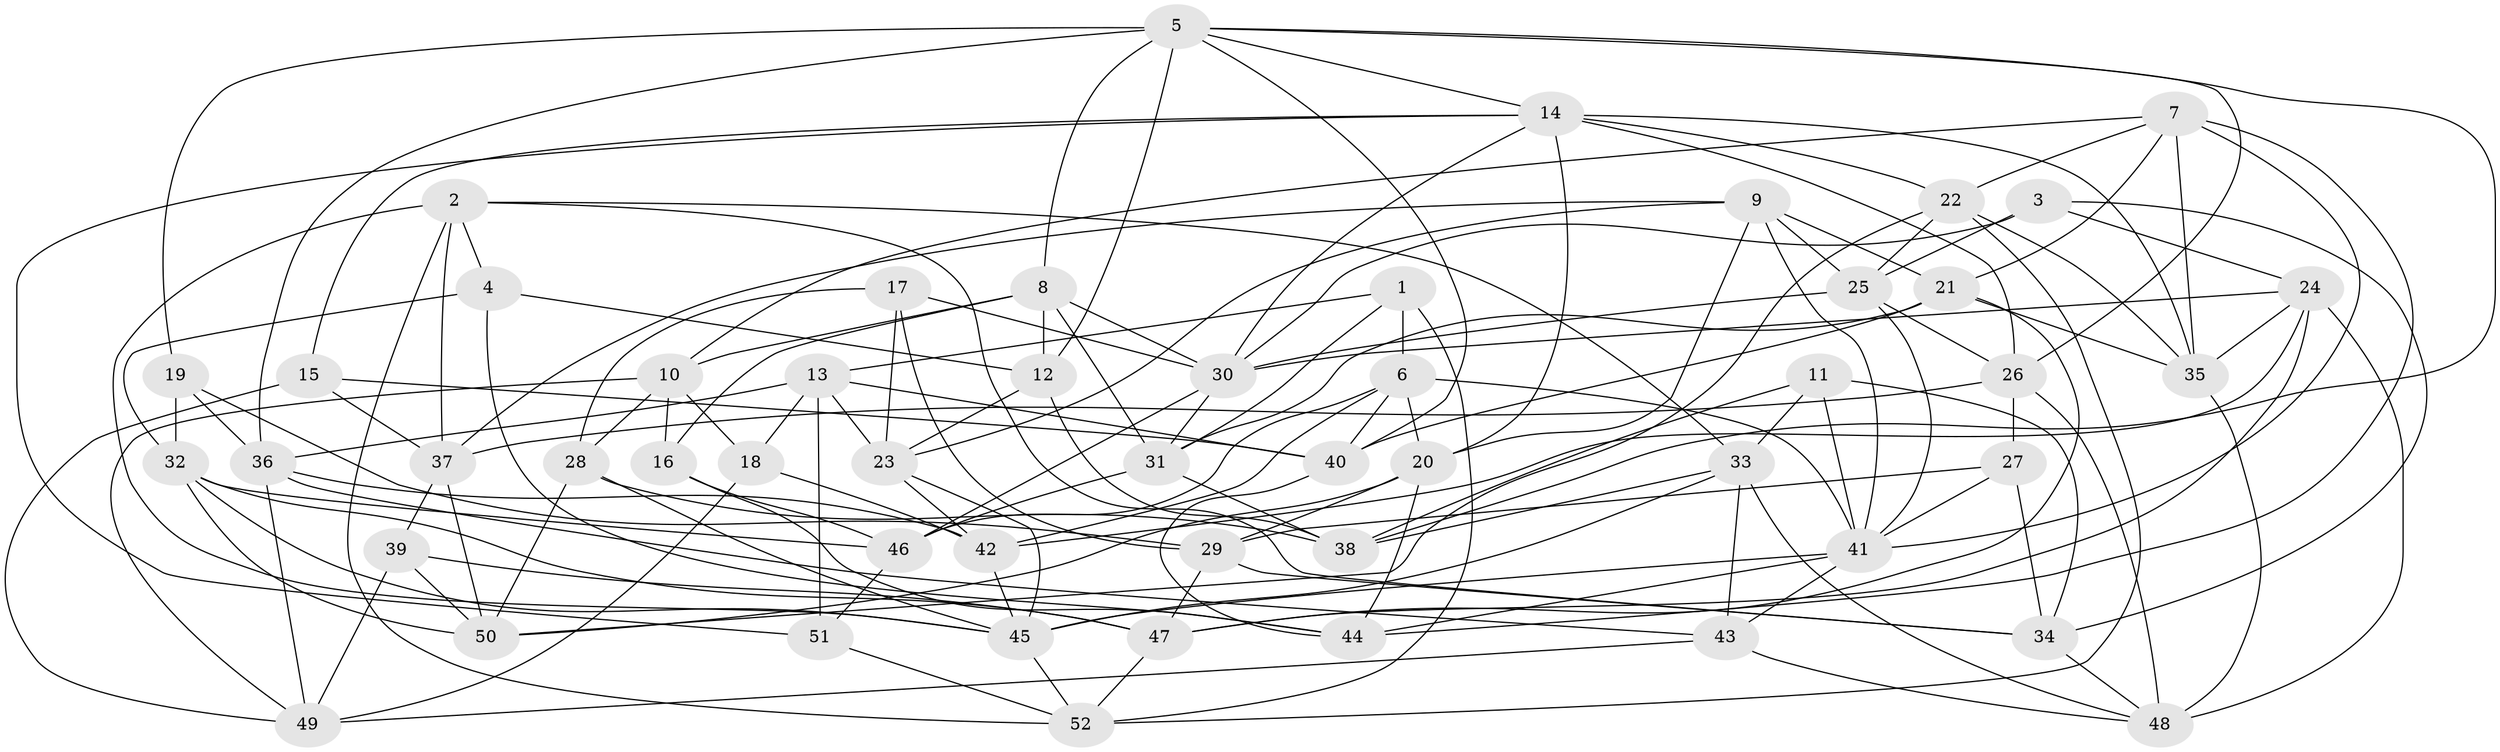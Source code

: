// original degree distribution, {4: 1.0}
// Generated by graph-tools (version 1.1) at 2025/50/03/09/25 03:50:52]
// undirected, 52 vertices, 148 edges
graph export_dot {
graph [start="1"]
  node [color=gray90,style=filled];
  1;
  2;
  3;
  4;
  5;
  6;
  7;
  8;
  9;
  10;
  11;
  12;
  13;
  14;
  15;
  16;
  17;
  18;
  19;
  20;
  21;
  22;
  23;
  24;
  25;
  26;
  27;
  28;
  29;
  30;
  31;
  32;
  33;
  34;
  35;
  36;
  37;
  38;
  39;
  40;
  41;
  42;
  43;
  44;
  45;
  46;
  47;
  48;
  49;
  50;
  51;
  52;
  1 -- 6 [weight=1.0];
  1 -- 13 [weight=1.0];
  1 -- 31 [weight=1.0];
  1 -- 52 [weight=1.0];
  2 -- 4 [weight=1.0];
  2 -- 33 [weight=1.0];
  2 -- 34 [weight=1.0];
  2 -- 37 [weight=1.0];
  2 -- 45 [weight=1.0];
  2 -- 52 [weight=1.0];
  3 -- 24 [weight=1.0];
  3 -- 25 [weight=1.0];
  3 -- 30 [weight=1.0];
  3 -- 34 [weight=1.0];
  4 -- 12 [weight=1.0];
  4 -- 32 [weight=1.0];
  4 -- 44 [weight=1.0];
  5 -- 8 [weight=1.0];
  5 -- 12 [weight=1.0];
  5 -- 14 [weight=1.0];
  5 -- 19 [weight=1.0];
  5 -- 26 [weight=1.0];
  5 -- 36 [weight=1.0];
  5 -- 38 [weight=1.0];
  5 -- 40 [weight=1.0];
  6 -- 20 [weight=1.0];
  6 -- 40 [weight=1.0];
  6 -- 41 [weight=1.0];
  6 -- 42 [weight=1.0];
  6 -- 46 [weight=1.0];
  7 -- 10 [weight=1.0];
  7 -- 21 [weight=1.0];
  7 -- 22 [weight=1.0];
  7 -- 35 [weight=1.0];
  7 -- 41 [weight=1.0];
  7 -- 44 [weight=1.0];
  8 -- 10 [weight=1.0];
  8 -- 12 [weight=1.0];
  8 -- 16 [weight=1.0];
  8 -- 30 [weight=1.0];
  8 -- 31 [weight=1.0];
  9 -- 20 [weight=1.0];
  9 -- 21 [weight=1.0];
  9 -- 23 [weight=1.0];
  9 -- 25 [weight=1.0];
  9 -- 37 [weight=1.0];
  9 -- 41 [weight=1.0];
  10 -- 16 [weight=1.0];
  10 -- 18 [weight=1.0];
  10 -- 28 [weight=1.0];
  10 -- 49 [weight=1.0];
  11 -- 33 [weight=1.0];
  11 -- 34 [weight=1.0];
  11 -- 38 [weight=1.0];
  11 -- 41 [weight=1.0];
  12 -- 23 [weight=1.0];
  12 -- 38 [weight=2.0];
  13 -- 18 [weight=1.0];
  13 -- 23 [weight=1.0];
  13 -- 36 [weight=1.0];
  13 -- 40 [weight=1.0];
  13 -- 51 [weight=1.0];
  14 -- 15 [weight=1.0];
  14 -- 20 [weight=1.0];
  14 -- 22 [weight=1.0];
  14 -- 26 [weight=1.0];
  14 -- 30 [weight=1.0];
  14 -- 35 [weight=1.0];
  14 -- 51 [weight=1.0];
  15 -- 37 [weight=1.0];
  15 -- 40 [weight=1.0];
  15 -- 49 [weight=1.0];
  16 -- 44 [weight=1.0];
  16 -- 46 [weight=1.0];
  17 -- 23 [weight=1.0];
  17 -- 28 [weight=1.0];
  17 -- 29 [weight=1.0];
  17 -- 30 [weight=1.0];
  18 -- 42 [weight=1.0];
  18 -- 49 [weight=1.0];
  19 -- 29 [weight=1.0];
  19 -- 32 [weight=1.0];
  19 -- 36 [weight=1.0];
  20 -- 29 [weight=1.0];
  20 -- 44 [weight=1.0];
  20 -- 50 [weight=1.0];
  21 -- 31 [weight=1.0];
  21 -- 35 [weight=1.0];
  21 -- 40 [weight=1.0];
  21 -- 47 [weight=1.0];
  22 -- 25 [weight=1.0];
  22 -- 35 [weight=1.0];
  22 -- 50 [weight=1.0];
  22 -- 52 [weight=1.0];
  23 -- 42 [weight=1.0];
  23 -- 45 [weight=1.0];
  24 -- 30 [weight=1.0];
  24 -- 35 [weight=1.0];
  24 -- 42 [weight=1.0];
  24 -- 47 [weight=1.0];
  24 -- 48 [weight=1.0];
  25 -- 26 [weight=1.0];
  25 -- 30 [weight=1.0];
  25 -- 41 [weight=1.0];
  26 -- 27 [weight=1.0];
  26 -- 37 [weight=1.0];
  26 -- 48 [weight=1.0];
  27 -- 29 [weight=1.0];
  27 -- 34 [weight=1.0];
  27 -- 41 [weight=1.0];
  28 -- 38 [weight=2.0];
  28 -- 45 [weight=1.0];
  28 -- 50 [weight=1.0];
  29 -- 34 [weight=1.0];
  29 -- 47 [weight=1.0];
  30 -- 31 [weight=1.0];
  30 -- 46 [weight=1.0];
  31 -- 38 [weight=1.0];
  31 -- 46 [weight=1.0];
  32 -- 45 [weight=1.0];
  32 -- 46 [weight=1.0];
  32 -- 47 [weight=1.0];
  32 -- 50 [weight=1.0];
  33 -- 38 [weight=1.0];
  33 -- 43 [weight=1.0];
  33 -- 45 [weight=1.0];
  33 -- 48 [weight=1.0];
  34 -- 48 [weight=1.0];
  35 -- 48 [weight=1.0];
  36 -- 42 [weight=1.0];
  36 -- 43 [weight=1.0];
  36 -- 49 [weight=1.0];
  37 -- 39 [weight=1.0];
  37 -- 50 [weight=1.0];
  39 -- 47 [weight=1.0];
  39 -- 49 [weight=1.0];
  39 -- 50 [weight=1.0];
  40 -- 44 [weight=1.0];
  41 -- 43 [weight=2.0];
  41 -- 44 [weight=1.0];
  41 -- 45 [weight=1.0];
  42 -- 45 [weight=1.0];
  43 -- 48 [weight=1.0];
  43 -- 49 [weight=1.0];
  45 -- 52 [weight=1.0];
  46 -- 51 [weight=1.0];
  47 -- 52 [weight=1.0];
  51 -- 52 [weight=1.0];
}
